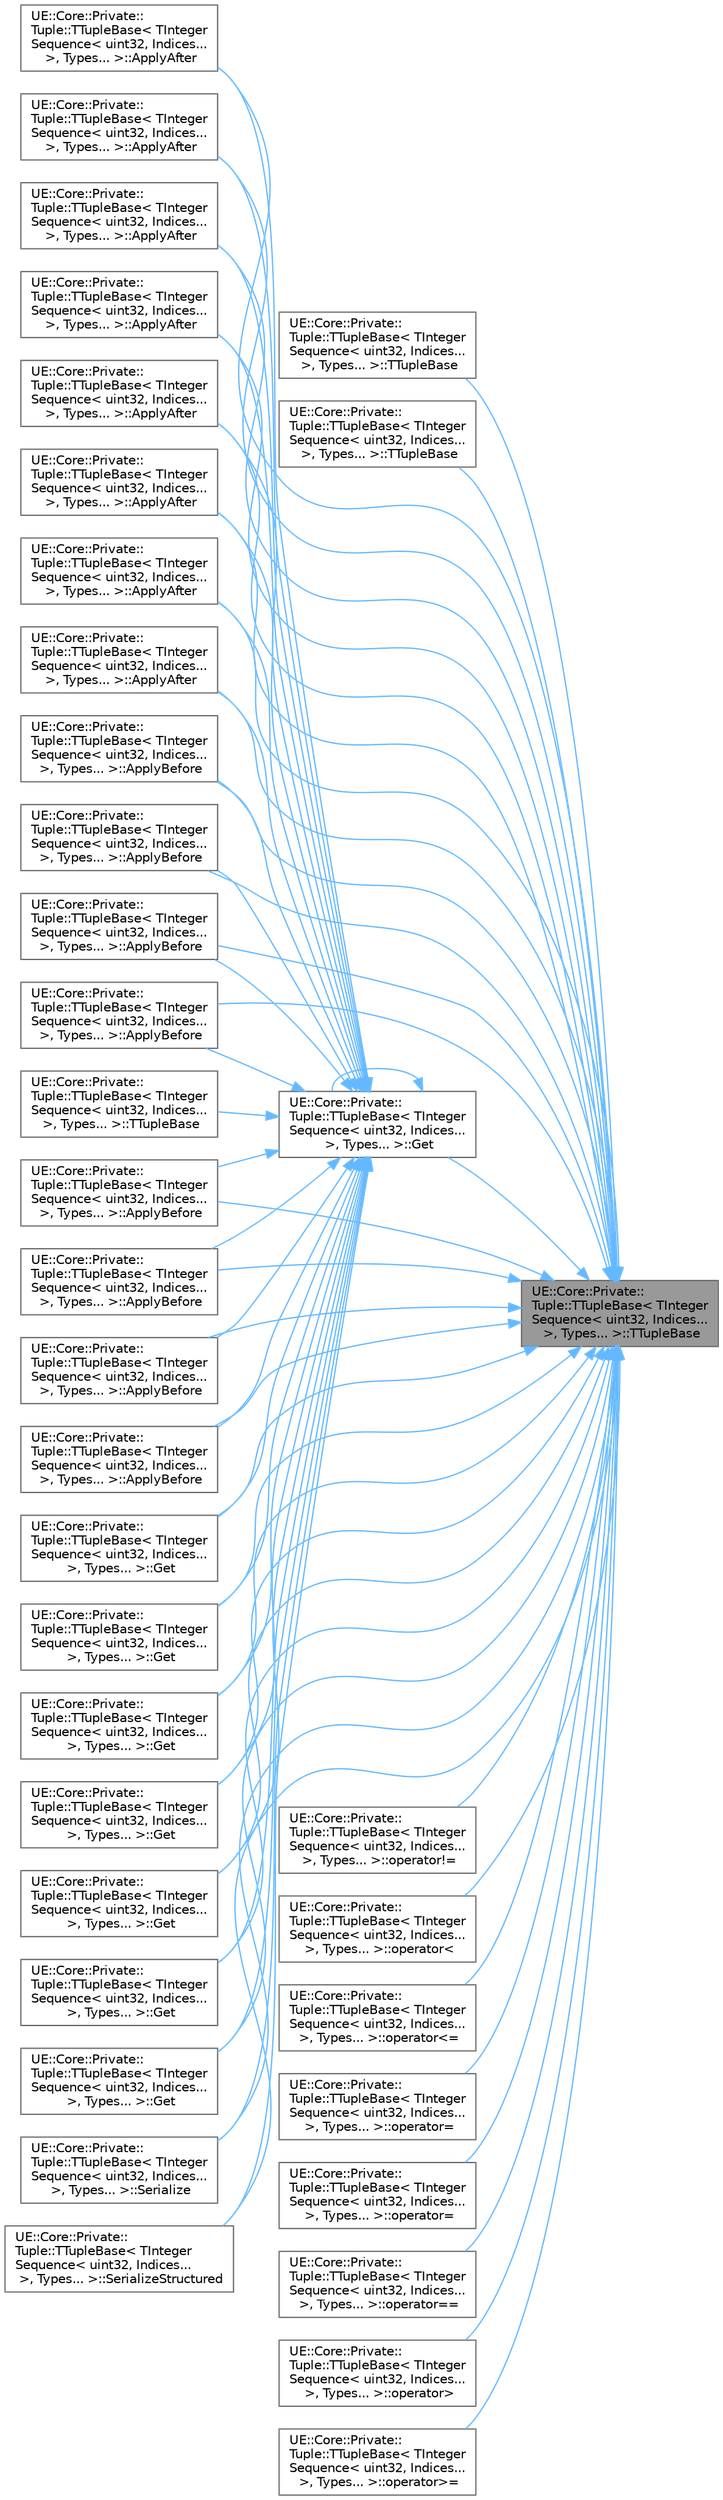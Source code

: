 digraph "UE::Core::Private::Tuple::TTupleBase&lt; TIntegerSequence&lt; uint32, Indices... &gt;, Types... &gt;::TTupleBase"
{
 // INTERACTIVE_SVG=YES
 // LATEX_PDF_SIZE
  bgcolor="transparent";
  edge [fontname=Helvetica,fontsize=10,labelfontname=Helvetica,labelfontsize=10];
  node [fontname=Helvetica,fontsize=10,shape=box,height=0.2,width=0.4];
  rankdir="RL";
  Node1 [id="Node000001",label="UE::Core::Private::\lTuple::TTupleBase\< TInteger\lSequence\< uint32, Indices...\l \>, Types... \>::TTupleBase",height=0.2,width=0.4,color="gray40", fillcolor="grey60", style="filled", fontcolor="black",tooltip=" "];
  Node1 -> Node2 [id="edge1_Node000001_Node000002",dir="back",color="steelblue1",style="solid",tooltip=" "];
  Node2 [id="Node000002",label="UE::Core::Private::\lTuple::TTupleBase\< TInteger\lSequence\< uint32, Indices...\l \>, Types... \>::TTupleBase",height=0.2,width=0.4,color="grey40", fillcolor="white", style="filled",URL="$d4/d17/structUE_1_1Core_1_1Private_1_1Tuple_1_1TTupleBase_3_01TIntegerSequence_3_01uint32_00_01Indices_5eb611b331a504a35e9ecd37b7fe4c0d.html#a914b800939a01641b825adc34458ef09",tooltip=" "];
  Node1 -> Node3 [id="edge2_Node000001_Node000003",dir="back",color="steelblue1",style="solid",tooltip=" "];
  Node3 [id="Node000003",label="UE::Core::Private::\lTuple::TTupleBase\< TInteger\lSequence\< uint32, Indices...\l \>, Types... \>::TTupleBase",height=0.2,width=0.4,color="grey40", fillcolor="white", style="filled",URL="$d4/d17/structUE_1_1Core_1_1Private_1_1Tuple_1_1TTupleBase_3_01TIntegerSequence_3_01uint32_00_01Indices_5eb611b331a504a35e9ecd37b7fe4c0d.html#ad771177ba6ca2113cce7d5f525e05099",tooltip=" "];
  Node1 -> Node4 [id="edge3_Node000001_Node000004",dir="back",color="steelblue1",style="solid",tooltip=" "];
  Node4 [id="Node000004",label="UE::Core::Private::\lTuple::TTupleBase\< TInteger\lSequence\< uint32, Indices...\l \>, Types... \>::ApplyAfter",height=0.2,width=0.4,color="grey40", fillcolor="white", style="filled",URL="$d4/d17/structUE_1_1Core_1_1Private_1_1Tuple_1_1TTupleBase_3_01TIntegerSequence_3_01uint32_00_01Indices_5eb611b331a504a35e9ecd37b7fe4c0d.html#abf018daed8e18523fc9ff01afc5347f9",tooltip=" "];
  Node1 -> Node5 [id="edge4_Node000001_Node000005",dir="back",color="steelblue1",style="solid",tooltip=" "];
  Node5 [id="Node000005",label="UE::Core::Private::\lTuple::TTupleBase\< TInteger\lSequence\< uint32, Indices...\l \>, Types... \>::ApplyAfter",height=0.2,width=0.4,color="grey40", fillcolor="white", style="filled",URL="$d4/d17/structUE_1_1Core_1_1Private_1_1Tuple_1_1TTupleBase_3_01TIntegerSequence_3_01uint32_00_01Indices_5eb611b331a504a35e9ecd37b7fe4c0d.html#a1bdf9c2b9da7dcb9d098cb4de7685c7d",tooltip=" "];
  Node1 -> Node6 [id="edge5_Node000001_Node000006",dir="back",color="steelblue1",style="solid",tooltip=" "];
  Node6 [id="Node000006",label="UE::Core::Private::\lTuple::TTupleBase\< TInteger\lSequence\< uint32, Indices...\l \>, Types... \>::ApplyAfter",height=0.2,width=0.4,color="grey40", fillcolor="white", style="filled",URL="$d4/d17/structUE_1_1Core_1_1Private_1_1Tuple_1_1TTupleBase_3_01TIntegerSequence_3_01uint32_00_01Indices_5eb611b331a504a35e9ecd37b7fe4c0d.html#a771ae66cf95862d2e3900147bae0dd03",tooltip=" "];
  Node1 -> Node7 [id="edge6_Node000001_Node000007",dir="back",color="steelblue1",style="solid",tooltip=" "];
  Node7 [id="Node000007",label="UE::Core::Private::\lTuple::TTupleBase\< TInteger\lSequence\< uint32, Indices...\l \>, Types... \>::ApplyAfter",height=0.2,width=0.4,color="grey40", fillcolor="white", style="filled",URL="$d4/d17/structUE_1_1Core_1_1Private_1_1Tuple_1_1TTupleBase_3_01TIntegerSequence_3_01uint32_00_01Indices_5eb611b331a504a35e9ecd37b7fe4c0d.html#a39f81310469c53fa0dbfb8e0d50af69c",tooltip=" "];
  Node1 -> Node8 [id="edge7_Node000001_Node000008",dir="back",color="steelblue1",style="solid",tooltip=" "];
  Node8 [id="Node000008",label="UE::Core::Private::\lTuple::TTupleBase\< TInteger\lSequence\< uint32, Indices...\l \>, Types... \>::ApplyAfter",height=0.2,width=0.4,color="grey40", fillcolor="white", style="filled",URL="$d4/d17/structUE_1_1Core_1_1Private_1_1Tuple_1_1TTupleBase_3_01TIntegerSequence_3_01uint32_00_01Indices_5eb611b331a504a35e9ecd37b7fe4c0d.html#a3318500f810053e97fd0086022d452c3",tooltip=" "];
  Node1 -> Node9 [id="edge8_Node000001_Node000009",dir="back",color="steelblue1",style="solid",tooltip=" "];
  Node9 [id="Node000009",label="UE::Core::Private::\lTuple::TTupleBase\< TInteger\lSequence\< uint32, Indices...\l \>, Types... \>::ApplyAfter",height=0.2,width=0.4,color="grey40", fillcolor="white", style="filled",URL="$d4/d17/structUE_1_1Core_1_1Private_1_1Tuple_1_1TTupleBase_3_01TIntegerSequence_3_01uint32_00_01Indices_5eb611b331a504a35e9ecd37b7fe4c0d.html#abd247ceffafb9660fa9e728ec364eb28",tooltip=" "];
  Node1 -> Node10 [id="edge9_Node000001_Node000010",dir="back",color="steelblue1",style="solid",tooltip=" "];
  Node10 [id="Node000010",label="UE::Core::Private::\lTuple::TTupleBase\< TInteger\lSequence\< uint32, Indices...\l \>, Types... \>::ApplyAfter",height=0.2,width=0.4,color="grey40", fillcolor="white", style="filled",URL="$d4/d17/structUE_1_1Core_1_1Private_1_1Tuple_1_1TTupleBase_3_01TIntegerSequence_3_01uint32_00_01Indices_5eb611b331a504a35e9ecd37b7fe4c0d.html#a9598607d9a7240d8c9f8fdf8288ce490",tooltip=" "];
  Node1 -> Node11 [id="edge10_Node000001_Node000011",dir="back",color="steelblue1",style="solid",tooltip=" "];
  Node11 [id="Node000011",label="UE::Core::Private::\lTuple::TTupleBase\< TInteger\lSequence\< uint32, Indices...\l \>, Types... \>::ApplyAfter",height=0.2,width=0.4,color="grey40", fillcolor="white", style="filled",URL="$d4/d17/structUE_1_1Core_1_1Private_1_1Tuple_1_1TTupleBase_3_01TIntegerSequence_3_01uint32_00_01Indices_5eb611b331a504a35e9ecd37b7fe4c0d.html#a9f6dc1bc4c4287fe13f6e5827e3a7c87",tooltip=" "];
  Node1 -> Node12 [id="edge11_Node000001_Node000012",dir="back",color="steelblue1",style="solid",tooltip=" "];
  Node12 [id="Node000012",label="UE::Core::Private::\lTuple::TTupleBase\< TInteger\lSequence\< uint32, Indices...\l \>, Types... \>::ApplyBefore",height=0.2,width=0.4,color="grey40", fillcolor="white", style="filled",URL="$d4/d17/structUE_1_1Core_1_1Private_1_1Tuple_1_1TTupleBase_3_01TIntegerSequence_3_01uint32_00_01Indices_5eb611b331a504a35e9ecd37b7fe4c0d.html#aea7369dfdd552b2011075095dfc4e40c",tooltip=" "];
  Node1 -> Node13 [id="edge12_Node000001_Node000013",dir="back",color="steelblue1",style="solid",tooltip=" "];
  Node13 [id="Node000013",label="UE::Core::Private::\lTuple::TTupleBase\< TInteger\lSequence\< uint32, Indices...\l \>, Types... \>::ApplyBefore",height=0.2,width=0.4,color="grey40", fillcolor="white", style="filled",URL="$d4/d17/structUE_1_1Core_1_1Private_1_1Tuple_1_1TTupleBase_3_01TIntegerSequence_3_01uint32_00_01Indices_5eb611b331a504a35e9ecd37b7fe4c0d.html#ab3f7cc0fc6286ae46f0fcc83551f2f5a",tooltip=" "];
  Node1 -> Node14 [id="edge13_Node000001_Node000014",dir="back",color="steelblue1",style="solid",tooltip=" "];
  Node14 [id="Node000014",label="UE::Core::Private::\lTuple::TTupleBase\< TInteger\lSequence\< uint32, Indices...\l \>, Types... \>::ApplyBefore",height=0.2,width=0.4,color="grey40", fillcolor="white", style="filled",URL="$d4/d17/structUE_1_1Core_1_1Private_1_1Tuple_1_1TTupleBase_3_01TIntegerSequence_3_01uint32_00_01Indices_5eb611b331a504a35e9ecd37b7fe4c0d.html#a80a86a3620fcca2f42327497905f0d44",tooltip=" "];
  Node1 -> Node15 [id="edge14_Node000001_Node000015",dir="back",color="steelblue1",style="solid",tooltip=" "];
  Node15 [id="Node000015",label="UE::Core::Private::\lTuple::TTupleBase\< TInteger\lSequence\< uint32, Indices...\l \>, Types... \>::ApplyBefore",height=0.2,width=0.4,color="grey40", fillcolor="white", style="filled",URL="$d4/d17/structUE_1_1Core_1_1Private_1_1Tuple_1_1TTupleBase_3_01TIntegerSequence_3_01uint32_00_01Indices_5eb611b331a504a35e9ecd37b7fe4c0d.html#a136e95c43757d5e98431b206ed2e95ab",tooltip=" "];
  Node1 -> Node16 [id="edge15_Node000001_Node000016",dir="back",color="steelblue1",style="solid",tooltip=" "];
  Node16 [id="Node000016",label="UE::Core::Private::\lTuple::TTupleBase\< TInteger\lSequence\< uint32, Indices...\l \>, Types... \>::ApplyBefore",height=0.2,width=0.4,color="grey40", fillcolor="white", style="filled",URL="$d4/d17/structUE_1_1Core_1_1Private_1_1Tuple_1_1TTupleBase_3_01TIntegerSequence_3_01uint32_00_01Indices_5eb611b331a504a35e9ecd37b7fe4c0d.html#aaaa701592ced3288428045646acef9a2",tooltip=" "];
  Node1 -> Node17 [id="edge16_Node000001_Node000017",dir="back",color="steelblue1",style="solid",tooltip=" "];
  Node17 [id="Node000017",label="UE::Core::Private::\lTuple::TTupleBase\< TInteger\lSequence\< uint32, Indices...\l \>, Types... \>::ApplyBefore",height=0.2,width=0.4,color="grey40", fillcolor="white", style="filled",URL="$d4/d17/structUE_1_1Core_1_1Private_1_1Tuple_1_1TTupleBase_3_01TIntegerSequence_3_01uint32_00_01Indices_5eb611b331a504a35e9ecd37b7fe4c0d.html#ae7b6e19fbff035c464c0d248f6cd81fc",tooltip=" "];
  Node1 -> Node18 [id="edge17_Node000001_Node000018",dir="back",color="steelblue1",style="solid",tooltip=" "];
  Node18 [id="Node000018",label="UE::Core::Private::\lTuple::TTupleBase\< TInteger\lSequence\< uint32, Indices...\l \>, Types... \>::ApplyBefore",height=0.2,width=0.4,color="grey40", fillcolor="white", style="filled",URL="$d4/d17/structUE_1_1Core_1_1Private_1_1Tuple_1_1TTupleBase_3_01TIntegerSequence_3_01uint32_00_01Indices_5eb611b331a504a35e9ecd37b7fe4c0d.html#a3e5ce402fddabd5bbba260058a01d7d6",tooltip=" "];
  Node1 -> Node19 [id="edge18_Node000001_Node000019",dir="back",color="steelblue1",style="solid",tooltip=" "];
  Node19 [id="Node000019",label="UE::Core::Private::\lTuple::TTupleBase\< TInteger\lSequence\< uint32, Indices...\l \>, Types... \>::ApplyBefore",height=0.2,width=0.4,color="grey40", fillcolor="white", style="filled",URL="$d4/d17/structUE_1_1Core_1_1Private_1_1Tuple_1_1TTupleBase_3_01TIntegerSequence_3_01uint32_00_01Indices_5eb611b331a504a35e9ecd37b7fe4c0d.html#a3c5159219f971af1bd41007c9d788454",tooltip=" "];
  Node1 -> Node20 [id="edge19_Node000001_Node000020",dir="back",color="steelblue1",style="solid",tooltip=" "];
  Node20 [id="Node000020",label="UE::Core::Private::\lTuple::TTupleBase\< TInteger\lSequence\< uint32, Indices...\l \>, Types... \>::Get",height=0.2,width=0.4,color="grey40", fillcolor="white", style="filled",URL="$d4/d17/structUE_1_1Core_1_1Private_1_1Tuple_1_1TTupleBase_3_01TIntegerSequence_3_01uint32_00_01Indices_5eb611b331a504a35e9ecd37b7fe4c0d.html#a286e5d7697de65ffbb3d0955ba12f458",tooltip=" "];
  Node20 -> Node21 [id="edge20_Node000020_Node000021",dir="back",color="steelblue1",style="solid",tooltip=" "];
  Node21 [id="Node000021",label="UE::Core::Private::\lTuple::TTupleBase\< TInteger\lSequence\< uint32, Indices...\l \>, Types... \>::TTupleBase",height=0.2,width=0.4,color="grey40", fillcolor="white", style="filled",URL="$d4/d17/structUE_1_1Core_1_1Private_1_1Tuple_1_1TTupleBase_3_01TIntegerSequence_3_01uint32_00_01Indices_5eb611b331a504a35e9ecd37b7fe4c0d.html#a220272e8c8493c236992505590cf8373",tooltip=" "];
  Node20 -> Node4 [id="edge21_Node000020_Node000004",dir="back",color="steelblue1",style="solid",tooltip=" "];
  Node20 -> Node5 [id="edge22_Node000020_Node000005",dir="back",color="steelblue1",style="solid",tooltip=" "];
  Node20 -> Node6 [id="edge23_Node000020_Node000006",dir="back",color="steelblue1",style="solid",tooltip=" "];
  Node20 -> Node7 [id="edge24_Node000020_Node000007",dir="back",color="steelblue1",style="solid",tooltip=" "];
  Node20 -> Node8 [id="edge25_Node000020_Node000008",dir="back",color="steelblue1",style="solid",tooltip=" "];
  Node20 -> Node9 [id="edge26_Node000020_Node000009",dir="back",color="steelblue1",style="solid",tooltip=" "];
  Node20 -> Node10 [id="edge27_Node000020_Node000010",dir="back",color="steelblue1",style="solid",tooltip=" "];
  Node20 -> Node11 [id="edge28_Node000020_Node000011",dir="back",color="steelblue1",style="solid",tooltip=" "];
  Node20 -> Node12 [id="edge29_Node000020_Node000012",dir="back",color="steelblue1",style="solid",tooltip=" "];
  Node20 -> Node13 [id="edge30_Node000020_Node000013",dir="back",color="steelblue1",style="solid",tooltip=" "];
  Node20 -> Node14 [id="edge31_Node000020_Node000014",dir="back",color="steelblue1",style="solid",tooltip=" "];
  Node20 -> Node15 [id="edge32_Node000020_Node000015",dir="back",color="steelblue1",style="solid",tooltip=" "];
  Node20 -> Node16 [id="edge33_Node000020_Node000016",dir="back",color="steelblue1",style="solid",tooltip=" "];
  Node20 -> Node17 [id="edge34_Node000020_Node000017",dir="back",color="steelblue1",style="solid",tooltip=" "];
  Node20 -> Node18 [id="edge35_Node000020_Node000018",dir="back",color="steelblue1",style="solid",tooltip=" "];
  Node20 -> Node19 [id="edge36_Node000020_Node000019",dir="back",color="steelblue1",style="solid",tooltip=" "];
  Node20 -> Node20 [id="edge37_Node000020_Node000020",dir="back",color="steelblue1",style="solid",tooltip=" "];
  Node20 -> Node22 [id="edge38_Node000020_Node000022",dir="back",color="steelblue1",style="solid",tooltip=" "];
  Node22 [id="Node000022",label="UE::Core::Private::\lTuple::TTupleBase\< TInteger\lSequence\< uint32, Indices...\l \>, Types... \>::Get",height=0.2,width=0.4,color="grey40", fillcolor="white", style="filled",URL="$d4/d17/structUE_1_1Core_1_1Private_1_1Tuple_1_1TTupleBase_3_01TIntegerSequence_3_01uint32_00_01Indices_5eb611b331a504a35e9ecd37b7fe4c0d.html#a63cbb740bc56b75430680ed5f5d48a25",tooltip=" "];
  Node20 -> Node23 [id="edge39_Node000020_Node000023",dir="back",color="steelblue1",style="solid",tooltip=" "];
  Node23 [id="Node000023",label="UE::Core::Private::\lTuple::TTupleBase\< TInteger\lSequence\< uint32, Indices...\l \>, Types... \>::Get",height=0.2,width=0.4,color="grey40", fillcolor="white", style="filled",URL="$d4/d17/structUE_1_1Core_1_1Private_1_1Tuple_1_1TTupleBase_3_01TIntegerSequence_3_01uint32_00_01Indices_5eb611b331a504a35e9ecd37b7fe4c0d.html#a087e778583fd2f2b774f34532458f248",tooltip=" "];
  Node20 -> Node24 [id="edge40_Node000020_Node000024",dir="back",color="steelblue1",style="solid",tooltip=" "];
  Node24 [id="Node000024",label="UE::Core::Private::\lTuple::TTupleBase\< TInteger\lSequence\< uint32, Indices...\l \>, Types... \>::Get",height=0.2,width=0.4,color="grey40", fillcolor="white", style="filled",URL="$d4/d17/structUE_1_1Core_1_1Private_1_1Tuple_1_1TTupleBase_3_01TIntegerSequence_3_01uint32_00_01Indices_5eb611b331a504a35e9ecd37b7fe4c0d.html#ab9d577ef2b8c0549aa9ff658d1d272ee",tooltip=" "];
  Node20 -> Node25 [id="edge41_Node000020_Node000025",dir="back",color="steelblue1",style="solid",tooltip=" "];
  Node25 [id="Node000025",label="UE::Core::Private::\lTuple::TTupleBase\< TInteger\lSequence\< uint32, Indices...\l \>, Types... \>::Get",height=0.2,width=0.4,color="grey40", fillcolor="white", style="filled",URL="$d4/d17/structUE_1_1Core_1_1Private_1_1Tuple_1_1TTupleBase_3_01TIntegerSequence_3_01uint32_00_01Indices_5eb611b331a504a35e9ecd37b7fe4c0d.html#aec4163d386f2164feccc900e2e90b538",tooltip=" "];
  Node20 -> Node26 [id="edge42_Node000020_Node000026",dir="back",color="steelblue1",style="solid",tooltip=" "];
  Node26 [id="Node000026",label="UE::Core::Private::\lTuple::TTupleBase\< TInteger\lSequence\< uint32, Indices...\l \>, Types... \>::Get",height=0.2,width=0.4,color="grey40", fillcolor="white", style="filled",URL="$d4/d17/structUE_1_1Core_1_1Private_1_1Tuple_1_1TTupleBase_3_01TIntegerSequence_3_01uint32_00_01Indices_5eb611b331a504a35e9ecd37b7fe4c0d.html#a4db785fd8225bbd0b4203215c0a4e52b",tooltip=" "];
  Node20 -> Node27 [id="edge43_Node000020_Node000027",dir="back",color="steelblue1",style="solid",tooltip=" "];
  Node27 [id="Node000027",label="UE::Core::Private::\lTuple::TTupleBase\< TInteger\lSequence\< uint32, Indices...\l \>, Types... \>::Get",height=0.2,width=0.4,color="grey40", fillcolor="white", style="filled",URL="$d4/d17/structUE_1_1Core_1_1Private_1_1Tuple_1_1TTupleBase_3_01TIntegerSequence_3_01uint32_00_01Indices_5eb611b331a504a35e9ecd37b7fe4c0d.html#a67d72f9e04585ec40439cb04e55a21f8",tooltip=" "];
  Node20 -> Node28 [id="edge44_Node000020_Node000028",dir="back",color="steelblue1",style="solid",tooltip=" "];
  Node28 [id="Node000028",label="UE::Core::Private::\lTuple::TTupleBase\< TInteger\lSequence\< uint32, Indices...\l \>, Types... \>::Get",height=0.2,width=0.4,color="grey40", fillcolor="white", style="filled",URL="$d4/d17/structUE_1_1Core_1_1Private_1_1Tuple_1_1TTupleBase_3_01TIntegerSequence_3_01uint32_00_01Indices_5eb611b331a504a35e9ecd37b7fe4c0d.html#ac0b4c01fb187a453690191bf5806489b",tooltip=" "];
  Node20 -> Node29 [id="edge45_Node000020_Node000029",dir="back",color="steelblue1",style="solid",tooltip=" "];
  Node29 [id="Node000029",label="UE::Core::Private::\lTuple::TTupleBase\< TInteger\lSequence\< uint32, Indices...\l \>, Types... \>::Serialize",height=0.2,width=0.4,color="grey40", fillcolor="white", style="filled",URL="$d4/d17/structUE_1_1Core_1_1Private_1_1Tuple_1_1TTupleBase_3_01TIntegerSequence_3_01uint32_00_01Indices_5eb611b331a504a35e9ecd37b7fe4c0d.html#a3af0d697201f02b2cf36a00bd7230813",tooltip=" "];
  Node20 -> Node30 [id="edge46_Node000020_Node000030",dir="back",color="steelblue1",style="solid",tooltip=" "];
  Node30 [id="Node000030",label="UE::Core::Private::\lTuple::TTupleBase\< TInteger\lSequence\< uint32, Indices...\l \>, Types... \>::SerializeStructured",height=0.2,width=0.4,color="grey40", fillcolor="white", style="filled",URL="$d4/d17/structUE_1_1Core_1_1Private_1_1Tuple_1_1TTupleBase_3_01TIntegerSequence_3_01uint32_00_01Indices_5eb611b331a504a35e9ecd37b7fe4c0d.html#a36ebae8f76b6022ece417eb9f1d3d4be",tooltip=" "];
  Node1 -> Node22 [id="edge47_Node000001_Node000022",dir="back",color="steelblue1",style="solid",tooltip=" "];
  Node1 -> Node23 [id="edge48_Node000001_Node000023",dir="back",color="steelblue1",style="solid",tooltip=" "];
  Node1 -> Node24 [id="edge49_Node000001_Node000024",dir="back",color="steelblue1",style="solid",tooltip=" "];
  Node1 -> Node25 [id="edge50_Node000001_Node000025",dir="back",color="steelblue1",style="solid",tooltip=" "];
  Node1 -> Node26 [id="edge51_Node000001_Node000026",dir="back",color="steelblue1",style="solid",tooltip=" "];
  Node1 -> Node27 [id="edge52_Node000001_Node000027",dir="back",color="steelblue1",style="solid",tooltip=" "];
  Node1 -> Node28 [id="edge53_Node000001_Node000028",dir="back",color="steelblue1",style="solid",tooltip=" "];
  Node1 -> Node31 [id="edge54_Node000001_Node000031",dir="back",color="steelblue1",style="solid",tooltip=" "];
  Node31 [id="Node000031",label="UE::Core::Private::\lTuple::TTupleBase\< TInteger\lSequence\< uint32, Indices...\l \>, Types... \>::operator!=",height=0.2,width=0.4,color="grey40", fillcolor="white", style="filled",URL="$d4/d17/structUE_1_1Core_1_1Private_1_1Tuple_1_1TTupleBase_3_01TIntegerSequence_3_01uint32_00_01Indices_5eb611b331a504a35e9ecd37b7fe4c0d.html#ad2914cec97d6b218f27ec2a6d24fdd68",tooltip=" "];
  Node1 -> Node32 [id="edge55_Node000001_Node000032",dir="back",color="steelblue1",style="solid",tooltip=" "];
  Node32 [id="Node000032",label="UE::Core::Private::\lTuple::TTupleBase\< TInteger\lSequence\< uint32, Indices...\l \>, Types... \>::operator\<",height=0.2,width=0.4,color="grey40", fillcolor="white", style="filled",URL="$d4/d17/structUE_1_1Core_1_1Private_1_1Tuple_1_1TTupleBase_3_01TIntegerSequence_3_01uint32_00_01Indices_5eb611b331a504a35e9ecd37b7fe4c0d.html#a1379a70593b3e7b3d8c90c0e7fb13e18",tooltip=" "];
  Node1 -> Node33 [id="edge56_Node000001_Node000033",dir="back",color="steelblue1",style="solid",tooltip=" "];
  Node33 [id="Node000033",label="UE::Core::Private::\lTuple::TTupleBase\< TInteger\lSequence\< uint32, Indices...\l \>, Types... \>::operator\<=",height=0.2,width=0.4,color="grey40", fillcolor="white", style="filled",URL="$d4/d17/structUE_1_1Core_1_1Private_1_1Tuple_1_1TTupleBase_3_01TIntegerSequence_3_01uint32_00_01Indices_5eb611b331a504a35e9ecd37b7fe4c0d.html#a3533351e16ccb5050b49f56a875d58e3",tooltip=" "];
  Node1 -> Node34 [id="edge57_Node000001_Node000034",dir="back",color="steelblue1",style="solid",tooltip=" "];
  Node34 [id="Node000034",label="UE::Core::Private::\lTuple::TTupleBase\< TInteger\lSequence\< uint32, Indices...\l \>, Types... \>::operator=",height=0.2,width=0.4,color="grey40", fillcolor="white", style="filled",URL="$d4/d17/structUE_1_1Core_1_1Private_1_1Tuple_1_1TTupleBase_3_01TIntegerSequence_3_01uint32_00_01Indices_5eb611b331a504a35e9ecd37b7fe4c0d.html#ae87dc7da547dcc378eea589867e6c86c",tooltip=" "];
  Node1 -> Node35 [id="edge58_Node000001_Node000035",dir="back",color="steelblue1",style="solid",tooltip=" "];
  Node35 [id="Node000035",label="UE::Core::Private::\lTuple::TTupleBase\< TInteger\lSequence\< uint32, Indices...\l \>, Types... \>::operator=",height=0.2,width=0.4,color="grey40", fillcolor="white", style="filled",URL="$d4/d17/structUE_1_1Core_1_1Private_1_1Tuple_1_1TTupleBase_3_01TIntegerSequence_3_01uint32_00_01Indices_5eb611b331a504a35e9ecd37b7fe4c0d.html#ab052a9bf31a6c086e42ec7e781a23d93",tooltip=" "];
  Node1 -> Node36 [id="edge59_Node000001_Node000036",dir="back",color="steelblue1",style="solid",tooltip=" "];
  Node36 [id="Node000036",label="UE::Core::Private::\lTuple::TTupleBase\< TInteger\lSequence\< uint32, Indices...\l \>, Types... \>::operator==",height=0.2,width=0.4,color="grey40", fillcolor="white", style="filled",URL="$d4/d17/structUE_1_1Core_1_1Private_1_1Tuple_1_1TTupleBase_3_01TIntegerSequence_3_01uint32_00_01Indices_5eb611b331a504a35e9ecd37b7fe4c0d.html#afd65d38cdb54b649b8eb85348a855f6b",tooltip=" "];
  Node1 -> Node37 [id="edge60_Node000001_Node000037",dir="back",color="steelblue1",style="solid",tooltip=" "];
  Node37 [id="Node000037",label="UE::Core::Private::\lTuple::TTupleBase\< TInteger\lSequence\< uint32, Indices...\l \>, Types... \>::operator\>",height=0.2,width=0.4,color="grey40", fillcolor="white", style="filled",URL="$d4/d17/structUE_1_1Core_1_1Private_1_1Tuple_1_1TTupleBase_3_01TIntegerSequence_3_01uint32_00_01Indices_5eb611b331a504a35e9ecd37b7fe4c0d.html#ad2de741bd94b488d6f3c540dd00540ee",tooltip=" "];
  Node1 -> Node38 [id="edge61_Node000001_Node000038",dir="back",color="steelblue1",style="solid",tooltip=" "];
  Node38 [id="Node000038",label="UE::Core::Private::\lTuple::TTupleBase\< TInteger\lSequence\< uint32, Indices...\l \>, Types... \>::operator\>=",height=0.2,width=0.4,color="grey40", fillcolor="white", style="filled",URL="$d4/d17/structUE_1_1Core_1_1Private_1_1Tuple_1_1TTupleBase_3_01TIntegerSequence_3_01uint32_00_01Indices_5eb611b331a504a35e9ecd37b7fe4c0d.html#a18137eed14d8157b574490c0de3730b1",tooltip=" "];
  Node1 -> Node29 [id="edge62_Node000001_Node000029",dir="back",color="steelblue1",style="solid",tooltip=" "];
  Node1 -> Node30 [id="edge63_Node000001_Node000030",dir="back",color="steelblue1",style="solid",tooltip=" "];
}
